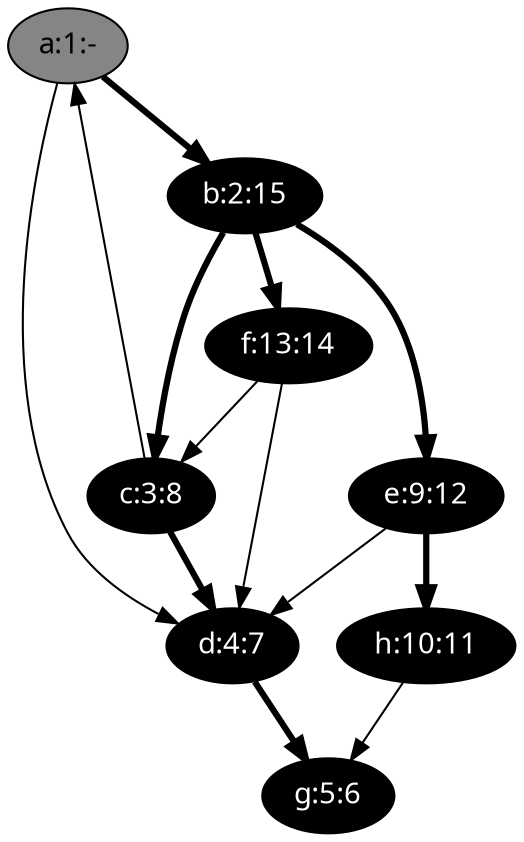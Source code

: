Digraph {
a [ label="a:1:-" style=filled fontname="time-bold" fillcolor=gray52 ];
b [ label="b:2:15" fontcolor=white style=filled fontname="time-bold" fillcolor=black ];
c [ label="c:3:8" fontcolor=white style=filled fontname="time-bold" fillcolor=black ];
d [ label="d:4:7" fontcolor=white style=filled fontname="time-bold" fillcolor=black ];
e [ label="e:9:12" fontcolor=white style=filled fontname="time-bold" fillcolor=black ];
f [ label="f:13:14" fontcolor=white style=filled fontname="time-bold" fillcolor=black ];
g [ label="g:5:6" fontcolor=white style=filled fontname="time-bold" fillcolor=black ];
h [ label="h:10:11" fontcolor=white style=filled fontname="time-bold" fillcolor=black ];
a->b[label="", penwidth=3];
a->d[label="", penwidth=1];
b->c[label="", penwidth=3];
b->e[label="", penwidth=3];
b->f[label="", penwidth=3];
c->a[label="", penwidth=1];
c->d[label="", penwidth=3];
d->g[label="", penwidth=3];
e->d[label="", penwidth=1];
e->h[label="", penwidth=3];
f->c[label="", penwidth=1];
f->d[label="", penwidth=1];
h->g[label="", penwidth=1];
}